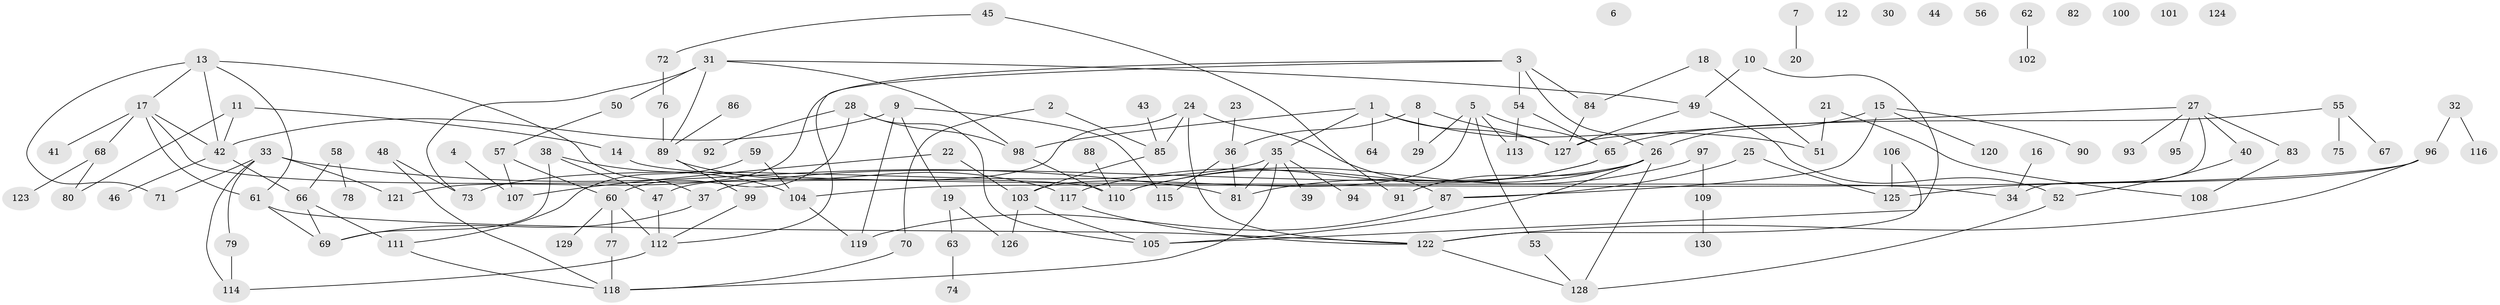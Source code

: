 // coarse degree distribution, {8: 0.0425531914893617, 2: 0.1702127659574468, 5: 0.09574468085106383, 1: 0.2553191489361702, 0: 0.09574468085106383, 3: 0.1702127659574468, 4: 0.09574468085106383, 7: 0.031914893617021274, 6: 0.0425531914893617}
// Generated by graph-tools (version 1.1) at 2025/23/03/03/25 07:23:24]
// undirected, 130 vertices, 168 edges
graph export_dot {
graph [start="1"]
  node [color=gray90,style=filled];
  1;
  2;
  3;
  4;
  5;
  6;
  7;
  8;
  9;
  10;
  11;
  12;
  13;
  14;
  15;
  16;
  17;
  18;
  19;
  20;
  21;
  22;
  23;
  24;
  25;
  26;
  27;
  28;
  29;
  30;
  31;
  32;
  33;
  34;
  35;
  36;
  37;
  38;
  39;
  40;
  41;
  42;
  43;
  44;
  45;
  46;
  47;
  48;
  49;
  50;
  51;
  52;
  53;
  54;
  55;
  56;
  57;
  58;
  59;
  60;
  61;
  62;
  63;
  64;
  65;
  66;
  67;
  68;
  69;
  70;
  71;
  72;
  73;
  74;
  75;
  76;
  77;
  78;
  79;
  80;
  81;
  82;
  83;
  84;
  85;
  86;
  87;
  88;
  89;
  90;
  91;
  92;
  93;
  94;
  95;
  96;
  97;
  98;
  99;
  100;
  101;
  102;
  103;
  104;
  105;
  106;
  107;
  108;
  109;
  110;
  111;
  112;
  113;
  114;
  115;
  116;
  117;
  118;
  119;
  120;
  121;
  122;
  123;
  124;
  125;
  126;
  127;
  128;
  129;
  130;
  1 -- 35;
  1 -- 51;
  1 -- 64;
  1 -- 98;
  1 -- 127;
  2 -- 70;
  2 -- 85;
  3 -- 26;
  3 -- 54;
  3 -- 84;
  3 -- 112;
  3 -- 121;
  4 -- 107;
  5 -- 29;
  5 -- 53;
  5 -- 65;
  5 -- 103;
  5 -- 113;
  7 -- 20;
  8 -- 29;
  8 -- 36;
  8 -- 127;
  9 -- 19;
  9 -- 42;
  9 -- 115;
  9 -- 119;
  10 -- 49;
  10 -- 105;
  11 -- 14;
  11 -- 42;
  11 -- 80;
  13 -- 17;
  13 -- 37;
  13 -- 42;
  13 -- 61;
  13 -- 71;
  14 -- 34;
  15 -- 26;
  15 -- 87;
  15 -- 90;
  15 -- 120;
  16 -- 34;
  17 -- 41;
  17 -- 42;
  17 -- 61;
  17 -- 68;
  17 -- 110;
  18 -- 51;
  18 -- 84;
  19 -- 63;
  19 -- 126;
  21 -- 51;
  21 -- 108;
  22 -- 103;
  22 -- 107;
  23 -- 36;
  24 -- 47;
  24 -- 85;
  24 -- 87;
  24 -- 122;
  25 -- 87;
  25 -- 125;
  26 -- 37;
  26 -- 81;
  26 -- 91;
  26 -- 105;
  26 -- 128;
  27 -- 34;
  27 -- 40;
  27 -- 83;
  27 -- 93;
  27 -- 95;
  27 -- 127;
  28 -- 60;
  28 -- 92;
  28 -- 98;
  28 -- 105;
  31 -- 49;
  31 -- 50;
  31 -- 73;
  31 -- 89;
  31 -- 98;
  32 -- 96;
  32 -- 116;
  33 -- 71;
  33 -- 79;
  33 -- 81;
  33 -- 114;
  33 -- 121;
  35 -- 39;
  35 -- 73;
  35 -- 81;
  35 -- 94;
  35 -- 118;
  36 -- 81;
  36 -- 115;
  37 -- 69;
  38 -- 47;
  38 -- 69;
  38 -- 104;
  40 -- 52;
  42 -- 46;
  42 -- 66;
  43 -- 85;
  45 -- 72;
  45 -- 91;
  47 -- 112;
  48 -- 73;
  48 -- 118;
  49 -- 52;
  49 -- 127;
  50 -- 57;
  52 -- 128;
  53 -- 128;
  54 -- 65;
  54 -- 113;
  55 -- 65;
  55 -- 67;
  55 -- 75;
  57 -- 60;
  57 -- 107;
  58 -- 66;
  58 -- 78;
  59 -- 104;
  59 -- 111;
  60 -- 77;
  60 -- 112;
  60 -- 129;
  61 -- 69;
  61 -- 122;
  62 -- 102;
  63 -- 74;
  65 -- 110;
  65 -- 117;
  66 -- 69;
  66 -- 111;
  68 -- 80;
  68 -- 123;
  70 -- 118;
  72 -- 76;
  76 -- 89;
  77 -- 118;
  79 -- 114;
  83 -- 108;
  84 -- 127;
  85 -- 103;
  86 -- 89;
  87 -- 119;
  88 -- 110;
  89 -- 99;
  89 -- 117;
  96 -- 104;
  96 -- 122;
  96 -- 125;
  97 -- 109;
  97 -- 110;
  98 -- 110;
  99 -- 112;
  103 -- 105;
  103 -- 126;
  104 -- 119;
  106 -- 122;
  106 -- 125;
  109 -- 130;
  111 -- 118;
  112 -- 114;
  117 -- 122;
  122 -- 128;
}
